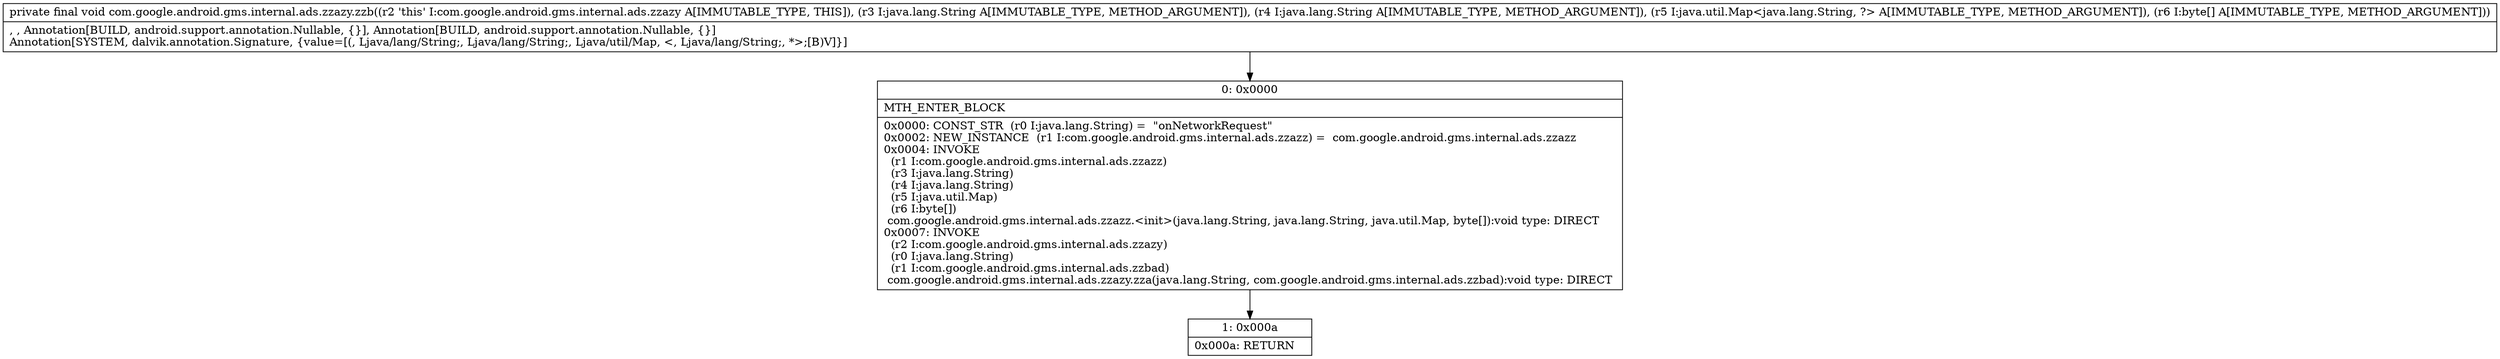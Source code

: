 digraph "CFG forcom.google.android.gms.internal.ads.zzazy.zzb(Ljava\/lang\/String;Ljava\/lang\/String;Ljava\/util\/Map;[B)V" {
Node_0 [shape=record,label="{0\:\ 0x0000|MTH_ENTER_BLOCK\l|0x0000: CONST_STR  (r0 I:java.lang.String) =  \"onNetworkRequest\" \l0x0002: NEW_INSTANCE  (r1 I:com.google.android.gms.internal.ads.zzazz) =  com.google.android.gms.internal.ads.zzazz \l0x0004: INVOKE  \l  (r1 I:com.google.android.gms.internal.ads.zzazz)\l  (r3 I:java.lang.String)\l  (r4 I:java.lang.String)\l  (r5 I:java.util.Map)\l  (r6 I:byte[])\l com.google.android.gms.internal.ads.zzazz.\<init\>(java.lang.String, java.lang.String, java.util.Map, byte[]):void type: DIRECT \l0x0007: INVOKE  \l  (r2 I:com.google.android.gms.internal.ads.zzazy)\l  (r0 I:java.lang.String)\l  (r1 I:com.google.android.gms.internal.ads.zzbad)\l com.google.android.gms.internal.ads.zzazy.zza(java.lang.String, com.google.android.gms.internal.ads.zzbad):void type: DIRECT \l}"];
Node_1 [shape=record,label="{1\:\ 0x000a|0x000a: RETURN   \l}"];
MethodNode[shape=record,label="{private final void com.google.android.gms.internal.ads.zzazy.zzb((r2 'this' I:com.google.android.gms.internal.ads.zzazy A[IMMUTABLE_TYPE, THIS]), (r3 I:java.lang.String A[IMMUTABLE_TYPE, METHOD_ARGUMENT]), (r4 I:java.lang.String A[IMMUTABLE_TYPE, METHOD_ARGUMENT]), (r5 I:java.util.Map\<java.lang.String, ?\> A[IMMUTABLE_TYPE, METHOD_ARGUMENT]), (r6 I:byte[] A[IMMUTABLE_TYPE, METHOD_ARGUMENT]))  | , , Annotation[BUILD, android.support.annotation.Nullable, \{\}], Annotation[BUILD, android.support.annotation.Nullable, \{\}]\lAnnotation[SYSTEM, dalvik.annotation.Signature, \{value=[(, Ljava\/lang\/String;, Ljava\/lang\/String;, Ljava\/util\/Map, \<, Ljava\/lang\/String;, *\>;[B)V]\}]\l}"];
MethodNode -> Node_0;
Node_0 -> Node_1;
}

